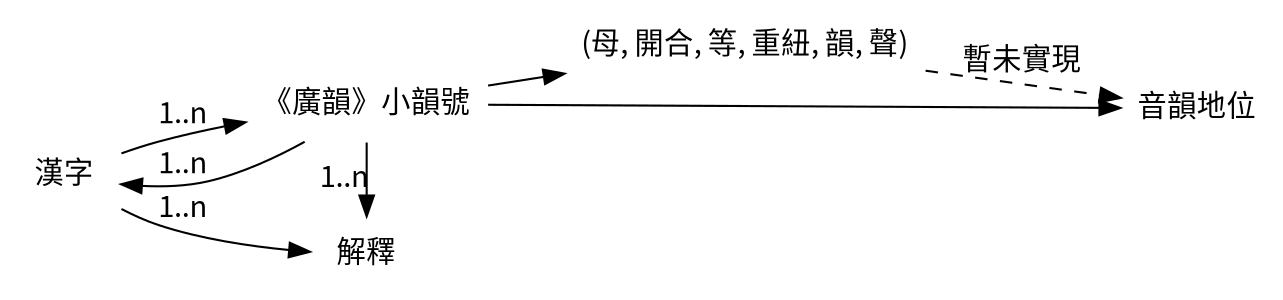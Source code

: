 digraph {
    graph [fontname="Noto Sans CJK HK"]
    node [fontname="Noto Sans CJK HK"]
    edge [fontname="Noto Sans CJK HK"]
    node [shape=plaintext]
    rankdir=LR
    漢字 -> 《廣韻》小韻號 [label="1..n"]
    漢字 -> 解釋 [label="1..n"]
    《廣韻》小韻號 -> 漢字 [label="1..n"]
    《廣韻》小韻號 -> 解釋 [label="1..n"]
    《廣韻》小韻號 -> "(母, 開合, 等, 重紐, 韻, 聲)"
    "(母, 開合, 等, 重紐, 韻, 聲)" -> 音韻地位 [style=dashed, label="暫未實現"]
    《廣韻》小韻號 -> 音韻地位
    subgraph subs {
        rank=same
        《廣韻》小韻號
        解釋
    }
}
